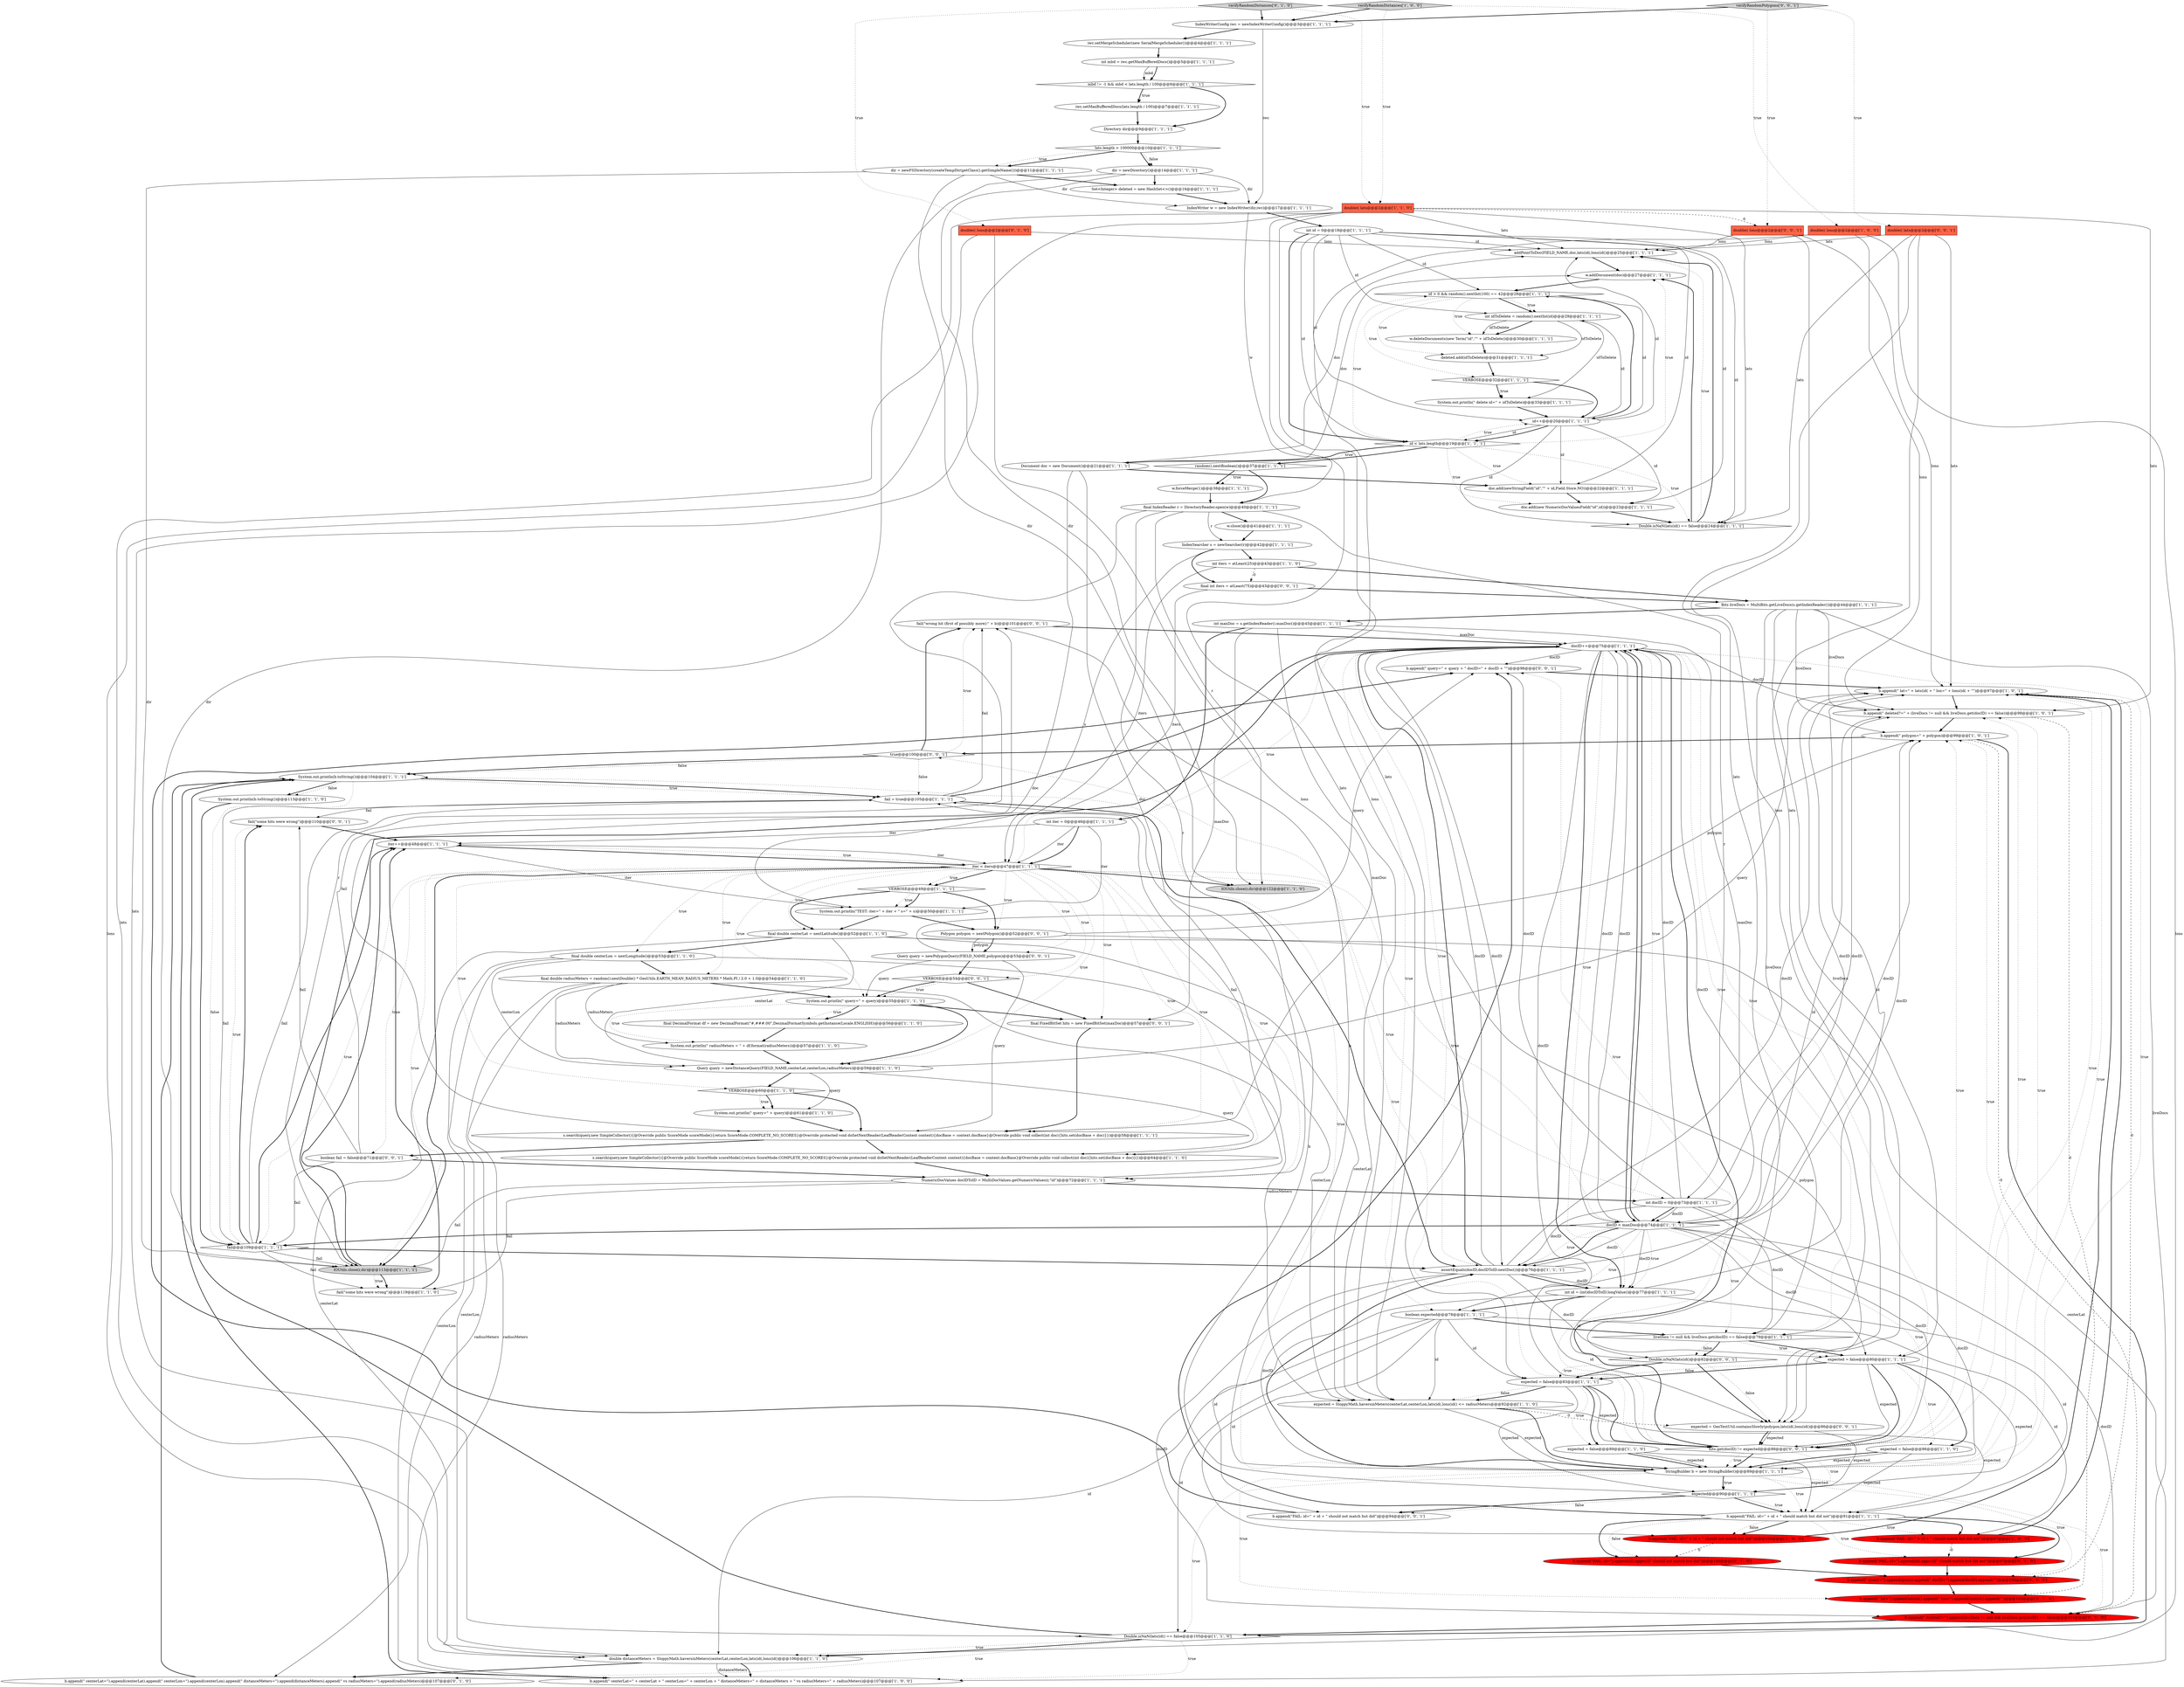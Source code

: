 digraph {
92 [style = filled, label = "fail(\"wrong hit (first of possibly more):\" + b)@@@101@@@['0', '0', '1']", fillcolor = white, shape = ellipse image = "AAA0AAABBB3BBB"];
94 [style = filled, label = "double(( lats@@@2@@@['0', '0', '1']", fillcolor = tomato, shape = box image = "AAA0AAABBB3BBB"];
21 [style = filled, label = "VERBOSE@@@49@@@['1', '1', '1']", fillcolor = white, shape = diamond image = "AAA0AAABBB1BBB"];
68 [style = filled, label = "expected = false@@@83@@@['1', '1', '1']", fillcolor = white, shape = ellipse image = "AAA0AAABBB1BBB"];
93 [style = filled, label = "final int iters = atLeast(75)@@@43@@@['0', '0', '1']", fillcolor = white, shape = ellipse image = "AAA0AAABBB3BBB"];
14 [style = filled, label = "b.append(\"FAIL: id=\" + id + \" should not match but did\")@@@100@@@['1', '0', '0']", fillcolor = red, shape = ellipse image = "AAA1AAABBB1BBB"];
40 [style = filled, label = "int id = 0@@@18@@@['1', '1', '1']", fillcolor = white, shape = ellipse image = "AAA0AAABBB1BBB"];
74 [style = filled, label = "int maxDoc = s.getIndexReader().maxDoc()@@@45@@@['1', '1', '1']", fillcolor = white, shape = ellipse image = "AAA0AAABBB1BBB"];
10 [style = filled, label = "VERBOSE@@@60@@@['1', '1', '0']", fillcolor = white, shape = diamond image = "AAA0AAABBB1BBB"];
0 [style = filled, label = "final IndexReader r = DirectoryReader.open(w)@@@40@@@['1', '1', '1']", fillcolor = white, shape = ellipse image = "AAA0AAABBB1BBB"];
33 [style = filled, label = "addPointToDoc(FIELD_NAME,doc,lats(id(,lons(id()@@@25@@@['1', '1', '1']", fillcolor = white, shape = ellipse image = "AAA0AAABBB1BBB"];
73 [style = filled, label = "docID++@@@75@@@['1', '1', '1']", fillcolor = white, shape = ellipse image = "AAA0AAABBB1BBB"];
17 [style = filled, label = "System.out.println(\"TEST: iter=\" + iter + \" s=\" + s)@@@50@@@['1', '1', '1']", fillcolor = white, shape = ellipse image = "AAA0AAABBB1BBB"];
28 [style = filled, label = "int mbd = iwc.getMaxBufferedDocs()@@@5@@@['1', '1', '1']", fillcolor = white, shape = ellipse image = "AAA0AAABBB1BBB"];
38 [style = filled, label = "System.out.println(\" delete id=\" + idToDelete)@@@33@@@['1', '1', '1']", fillcolor = white, shape = ellipse image = "AAA0AAABBB1BBB"];
54 [style = filled, label = "iter++@@@48@@@['1', '1', '1']", fillcolor = white, shape = ellipse image = "AAA0AAABBB1BBB"];
95 [style = filled, label = "b.append(\" query=\" + query + \" docID=\" + docID + \"\")@@@96@@@['0', '0', '1']", fillcolor = white, shape = ellipse image = "AAA0AAABBB3BBB"];
108 [style = filled, label = "VERBOSE@@@54@@@['0', '0', '1']", fillcolor = white, shape = diamond image = "AAA0AAABBB3BBB"];
52 [style = filled, label = "fail = true@@@105@@@['1', '1', '1']", fillcolor = white, shape = ellipse image = "AAA0AAABBB1BBB"];
72 [style = filled, label = "expected = false@@@89@@@['1', '1', '0']", fillcolor = white, shape = ellipse image = "AAA0AAABBB1BBB"];
13 [style = filled, label = "IndexSearcher s = newSearcher(r)@@@42@@@['1', '1', '1']", fillcolor = white, shape = ellipse image = "AAA0AAABBB1BBB"];
15 [style = filled, label = "iwc.setMergeScheduler(new SerialMergeScheduler())@@@4@@@['1', '1', '1']", fillcolor = white, shape = ellipse image = "AAA0AAABBB1BBB"];
104 [style = filled, label = "hits.get(docID) != expected@@@88@@@['0', '0', '1']", fillcolor = white, shape = diamond image = "AAA0AAABBB3BBB"];
48 [style = filled, label = "mbd != -1 && mbd < lats.length / 100@@@6@@@['1', '1', '1']", fillcolor = white, shape = diamond image = "AAA0AAABBB1BBB"];
56 [style = filled, label = "dir = newDirectory()@@@14@@@['1', '1', '1']", fillcolor = white, shape = ellipse image = "AAA0AAABBB1BBB"];
102 [style = filled, label = "fail(\"some hits were wrong\")@@@110@@@['0', '0', '1']", fillcolor = white, shape = ellipse image = "AAA0AAABBB3BBB"];
20 [style = filled, label = "System.out.println(\" query=\" + query)@@@61@@@['1', '1', '0']", fillcolor = white, shape = ellipse image = "AAA0AAABBB1BBB"];
16 [style = filled, label = "IndexWriter w = new IndexWriter(dir,iwc)@@@17@@@['1', '1', '1']", fillcolor = white, shape = ellipse image = "AAA0AAABBB1BBB"];
8 [style = filled, label = "fail@@@109@@@['1', '1', '1']", fillcolor = white, shape = diamond image = "AAA0AAABBB1BBB"];
96 [style = filled, label = "expected = GeoTestUtil.containsSlowly(polygon,lats(id(,lons(id()@@@86@@@['0', '0', '1']", fillcolor = white, shape = ellipse image = "AAA0AAABBB3BBB"];
105 [style = filled, label = "Query query = newPolygonQuery(FIELD_NAME,polygon)@@@53@@@['0', '0', '1']", fillcolor = white, shape = ellipse image = "AAA0AAABBB3BBB"];
3 [style = filled, label = "double distanceMeters = SloppyMath.haversinMeters(centerLat,centerLon,lats(id(,lons(id()@@@106@@@['1', '1', '0']", fillcolor = white, shape = ellipse image = "AAA0AAABBB1BBB"];
80 [style = filled, label = "int iter = 0@@@46@@@['1', '1', '1']", fillcolor = white, shape = ellipse image = "AAA0AAABBB1BBB"];
26 [style = filled, label = "int idToDelete = random().nextInt(id)@@@29@@@['1', '1', '1']", fillcolor = white, shape = ellipse image = "AAA0AAABBB1BBB"];
46 [style = filled, label = "assertEquals(docID,docIDToID.nextDoc())@@@76@@@['1', '1', '1']", fillcolor = white, shape = ellipse image = "AAA0AAABBB1BBB"];
50 [style = filled, label = "w.addDocument(doc)@@@27@@@['1', '1', '1']", fillcolor = white, shape = ellipse image = "AAA0AAABBB1BBB"];
18 [style = filled, label = "w.deleteDocuments(new Term(\"id\",\"\" + idToDelete))@@@30@@@['1', '1', '1']", fillcolor = white, shape = ellipse image = "AAA0AAABBB1BBB"];
65 [style = filled, label = "double(( lons@@@2@@@['1', '0', '0']", fillcolor = tomato, shape = box image = "AAA0AAABBB1BBB"];
5 [style = filled, label = "System.out.println(b.toString())@@@113@@@['1', '1', '0']", fillcolor = white, shape = ellipse image = "AAA0AAABBB1BBB"];
84 [style = filled, label = "b.append(\" centerLat=\").append(centerLat).append(\" centerLon=\").append(centerLon).append(\" distanceMeters=\").append(distanceMeters).append(\" vs radiusMeters=\").append(radiusMeters)@@@107@@@['0', '1', '0']", fillcolor = white, shape = ellipse image = "AAA0AAABBB2BBB"];
7 [style = filled, label = "int iters = atLeast(25)@@@43@@@['1', '1', '0']", fillcolor = white, shape = ellipse image = "AAA0AAABBB1BBB"];
101 [style = filled, label = "b.append(\"FAIL: id=\" + id + \" should not match but did\")@@@94@@@['0', '0', '1']", fillcolor = white, shape = ellipse image = "AAA0AAABBB3BBB"];
90 [style = filled, label = "verifyRandomDistances['0', '1', '0']", fillcolor = lightgray, shape = diamond image = "AAA0AAABBB2BBB"];
27 [style = filled, label = "IOUtils.close(r,dir)@@@113@@@['1', '1', '1']", fillcolor = lightgray, shape = ellipse image = "AAA0AAABBB1BBB"];
77 [style = filled, label = "Directory dir@@@9@@@['1', '1', '1']", fillcolor = white, shape = ellipse image = "AAA0AAABBB1BBB"];
107 [style = filled, label = "boolean fail = false@@@71@@@['0', '0', '1']", fillcolor = white, shape = ellipse image = "AAA0AAABBB3BBB"];
91 [style = filled, label = "b.append(\"FAIL: id=\").append(id).append(\" should match but did not\")@@@97@@@['0', '1', '0']", fillcolor = red, shape = ellipse image = "AAA1AAABBB2BBB"];
59 [style = filled, label = "b.append(\" deleted?=\" + (liveDocs != null && liveDocs.get(docID) == false))@@@98@@@['1', '0', '1']", fillcolor = white, shape = ellipse image = "AAA0AAABBB1BBB"];
69 [style = filled, label = "b.append(\" polygon=\" + polygon)@@@99@@@['1', '0', '1']", fillcolor = white, shape = ellipse image = "AAA0AAABBB1BBB"];
103 [style = filled, label = "Double.isNaN(lats(id()@@@82@@@['0', '0', '1']", fillcolor = white, shape = diamond image = "AAA0AAABBB3BBB"];
24 [style = filled, label = "s.search(query,new SimpleCollector(){@Override public ScoreMode scoreMode(){return ScoreMode.COMPLETE_NO_SCORES}@Override protected void doSetNextReader(LeafReaderContext context){docBase = context.docBase}@Override public void collect(int doc){hits.set(docBase + doc)}})@@@64@@@['1', '1', '0']", fillcolor = white, shape = ellipse image = "AAA0AAABBB1BBB"];
75 [style = filled, label = "expected = SloppyMath.haversinMeters(centerLat,centerLon,lats(id(,lons(id() <= radiusMeters@@@92@@@['1', '1', '0']", fillcolor = white, shape = ellipse image = "AAA0AAABBB1BBB"];
89 [style = filled, label = "double(( lons@@@2@@@['0', '1', '0']", fillcolor = tomato, shape = box image = "AAA0AAABBB2BBB"];
62 [style = filled, label = "b.append(\" lat=\" + lats(id( + \" lon=\" + lons(id( + \"\")@@@97@@@['1', '0', '1']", fillcolor = white, shape = ellipse image = "AAA0AAABBB1BBB"];
76 [style = filled, label = "boolean expected@@@78@@@['1', '1', '1']", fillcolor = white, shape = ellipse image = "AAA0AAABBB1BBB"];
30 [style = filled, label = "s.search(query,new SimpleCollector(){@Override public ScoreMode scoreMode(){return ScoreMode.COMPLETE_NO_SCORES}@Override protected void doSetNextReader(LeafReaderContext context){docBase = context.docBase}@Override public void collect(int doc){hits.set(docBase + doc)}})@@@58@@@['1', '1', '1']", fillcolor = white, shape = ellipse image = "AAA0AAABBB1BBB"];
97 [style = filled, label = "double(( lons@@@2@@@['0', '0', '1']", fillcolor = tomato, shape = box image = "AAA0AAABBB3BBB"];
71 [style = filled, label = "final double radiusMeters = random().nextDouble() * GeoUtils.EARTH_MEAN_RADIUS_METERS * Math.PI / 2.0 + 1.0@@@54@@@['1', '1', '0']", fillcolor = white, shape = ellipse image = "AAA0AAABBB1BBB"];
9 [style = filled, label = "id++@@@20@@@['1', '1', '1']", fillcolor = white, shape = ellipse image = "AAA0AAABBB1BBB"];
99 [style = filled, label = "true@@@100@@@['0', '0', '1']", fillcolor = white, shape = diamond image = "AAA0AAABBB3BBB"];
85 [style = filled, label = "b.append(\" lat=\").append(lats(id().append(\" lon=\").append(lons(id().append(\"\")@@@103@@@['0', '1', '0']", fillcolor = red, shape = ellipse image = "AAA1AAABBB2BBB"];
55 [style = filled, label = "Query query = newDistanceQuery(FIELD_NAME,centerLat,centerLon,radiusMeters)@@@59@@@['1', '1', '0']", fillcolor = white, shape = ellipse image = "AAA0AAABBB1BBB"];
6 [style = filled, label = "doc.add(new NumericDocValuesField(\"id\",id))@@@23@@@['1', '1', '1']", fillcolor = white, shape = ellipse image = "AAA0AAABBB1BBB"];
34 [style = filled, label = "final double centerLon = nextLongitude()@@@53@@@['1', '1', '0']", fillcolor = white, shape = ellipse image = "AAA0AAABBB1BBB"];
100 [style = filled, label = "final FixedBitSet hits = new FixedBitSet(maxDoc)@@@57@@@['0', '0', '1']", fillcolor = white, shape = ellipse image = "AAA0AAABBB3BBB"];
106 [style = filled, label = "Polygon polygon = nextPolygon()@@@52@@@['0', '0', '1']", fillcolor = white, shape = ellipse image = "AAA0AAABBB3BBB"];
44 [style = filled, label = "final double centerLat = nextLatitude()@@@52@@@['1', '1', '0']", fillcolor = white, shape = ellipse image = "AAA0AAABBB1BBB"];
61 [style = filled, label = "expected@@@90@@@['1', '1', '1']", fillcolor = white, shape = diamond image = "AAA0AAABBB1BBB"];
98 [style = filled, label = "verifyRandomPolygons['0', '0', '1']", fillcolor = lightgray, shape = diamond image = "AAA0AAABBB3BBB"];
19 [style = filled, label = "iwc.setMaxBufferedDocs(lats.length / 100)@@@7@@@['1', '1', '1']", fillcolor = white, shape = ellipse image = "AAA0AAABBB1BBB"];
31 [style = filled, label = "NumericDocValues docIDToID = MultiDocValues.getNumericValues(r,\"id\")@@@72@@@['1', '1', '1']", fillcolor = white, shape = ellipse image = "AAA0AAABBB1BBB"];
70 [style = filled, label = "double(( lats@@@2@@@['1', '1', '0']", fillcolor = tomato, shape = box image = "AAA0AAABBB1BBB"];
78 [style = filled, label = "liveDocs != null && liveDocs.get(docID) == false@@@79@@@['1', '1', '1']", fillcolor = white, shape = diamond image = "AAA0AAABBB1BBB"];
32 [style = filled, label = "w.forceMerge(1)@@@38@@@['1', '1', '1']", fillcolor = white, shape = ellipse image = "AAA0AAABBB1BBB"];
23 [style = filled, label = "b.append(\"FAIL: id=\" + id + \" should match but did not\")@@@91@@@['1', '1', '1']", fillcolor = white, shape = ellipse image = "AAA0AAABBB1BBB"];
12 [style = filled, label = "id > 0 && random().nextInt(100) == 42@@@28@@@['1', '1', '1']", fillcolor = white, shape = diamond image = "AAA0AAABBB1BBB"];
67 [style = filled, label = "VERBOSE@@@32@@@['1', '1', '1']", fillcolor = white, shape = diamond image = "AAA0AAABBB1BBB"];
1 [style = filled, label = "System.out.println(\" query=\" + query)@@@55@@@['1', '1', '1']", fillcolor = white, shape = ellipse image = "AAA0AAABBB1BBB"];
81 [style = filled, label = "int docID = 0@@@73@@@['1', '1', '1']", fillcolor = white, shape = ellipse image = "AAA0AAABBB1BBB"];
45 [style = filled, label = "id < lats.length@@@19@@@['1', '1', '1']", fillcolor = white, shape = diamond image = "AAA0AAABBB1BBB"];
87 [style = filled, label = "b.append(\"FAIL: id=\").append(id).append(\" should not match but did\")@@@100@@@['0', '1', '0']", fillcolor = red, shape = ellipse image = "AAA1AAABBB2BBB"];
82 [style = filled, label = "Bits liveDocs = MultiBits.getLiveDocs(s.getIndexReader())@@@44@@@['1', '1', '1']", fillcolor = white, shape = ellipse image = "AAA0AAABBB1BBB"];
64 [style = filled, label = "IOUtils.close(r,dir)@@@122@@@['1', '1', '0']", fillcolor = lightgray, shape = ellipse image = "AAA0AAABBB1BBB"];
4 [style = filled, label = "verifyRandomDistances['1', '0', '0']", fillcolor = lightgray, shape = diamond image = "AAA0AAABBB1BBB"];
29 [style = filled, label = "System.out.println(b.toString())@@@104@@@['1', '1', '1']", fillcolor = white, shape = ellipse image = "AAA0AAABBB1BBB"];
49 [style = filled, label = "b.append(\"FAIL: id=\" + id + \" should match but did not\")@@@97@@@['1', '0', '0']", fillcolor = red, shape = ellipse image = "AAA1AAABBB1BBB"];
53 [style = filled, label = "Double.isNaN(lats(id() == false@@@24@@@['1', '1', '1']", fillcolor = white, shape = diamond image = "AAA0AAABBB1BBB"];
88 [style = filled, label = "b.append(\" query=\").append(query).append(\" docID=\").append(docID).append(\"\")@@@102@@@['0', '1', '0']", fillcolor = red, shape = ellipse image = "AAA1AAABBB2BBB"];
47 [style = filled, label = "deleted.add(idToDelete)@@@31@@@['1', '1', '1']", fillcolor = white, shape = ellipse image = "AAA0AAABBB1BBB"];
42 [style = filled, label = "IndexWriterConfig iwc = newIndexWriterConfig()@@@3@@@['1', '1', '1']", fillcolor = white, shape = ellipse image = "AAA0AAABBB1BBB"];
35 [style = filled, label = "int id = (int)docIDToID.longValue()@@@77@@@['1', '1', '1']", fillcolor = white, shape = ellipse image = "AAA0AAABBB1BBB"];
39 [style = filled, label = "System.out.println(\" radiusMeters = \" + df.format(radiusMeters))@@@57@@@['1', '1', '0']", fillcolor = white, shape = ellipse image = "AAA0AAABBB1BBB"];
63 [style = filled, label = "b.append(\" centerLat=\" + centerLat + \" centerLon=\" + centerLon + \" distanceMeters=\" + distanceMeters + \" vs radiusMeters=\" + radiusMeters)@@@107@@@['1', '0', '0']", fillcolor = white, shape = ellipse image = "AAA0AAABBB1BBB"];
43 [style = filled, label = "iter < iters@@@47@@@['1', '1', '1']", fillcolor = white, shape = diamond image = "AAA0AAABBB1BBB"];
41 [style = filled, label = "docID < maxDoc@@@74@@@['1', '1', '1']", fillcolor = white, shape = diamond image = "AAA0AAABBB1BBB"];
2 [style = filled, label = "expected = false@@@80@@@['1', '1', '1']", fillcolor = white, shape = ellipse image = "AAA0AAABBB1BBB"];
37 [style = filled, label = "dir = newFSDirectory(createTempDir(getClass().getSimpleName()))@@@11@@@['1', '1', '1']", fillcolor = white, shape = ellipse image = "AAA0AAABBB1BBB"];
58 [style = filled, label = "w.close()@@@41@@@['1', '1', '1']", fillcolor = white, shape = ellipse image = "AAA0AAABBB1BBB"];
36 [style = filled, label = "Double.isNaN(lats(id() == false@@@105@@@['1', '1', '0']", fillcolor = white, shape = diamond image = "AAA0AAABBB1BBB"];
51 [style = filled, label = "expected = false@@@86@@@['1', '1', '0']", fillcolor = white, shape = ellipse image = "AAA0AAABBB1BBB"];
86 [style = filled, label = "b.append(\" deleted?=\").append(liveDocs != null && liveDocs.get(docID) == false)@@@104@@@['0', '1', '0']", fillcolor = red, shape = ellipse image = "AAA1AAABBB2BBB"];
11 [style = filled, label = "StringBuilder b = new StringBuilder()@@@89@@@['1', '1', '1']", fillcolor = white, shape = ellipse image = "AAA0AAABBB1BBB"];
57 [style = filled, label = "Document doc = new Document()@@@21@@@['1', '1', '1']", fillcolor = white, shape = ellipse image = "AAA0AAABBB1BBB"];
83 [style = filled, label = "final DecimalFormat df = new DecimalFormat(\"#,###.00\",DecimalFormatSymbols.getInstance(Locale.ENGLISH))@@@56@@@['1', '1', '0']", fillcolor = white, shape = ellipse image = "AAA0AAABBB1BBB"];
79 [style = filled, label = "Set<Integer> deleted = new HashSet<>()@@@16@@@['1', '1', '1']", fillcolor = white, shape = ellipse image = "AAA0AAABBB1BBB"];
25 [style = filled, label = "fail(\"some hits were wrong\")@@@119@@@['1', '1', '0']", fillcolor = white, shape = ellipse image = "AAA0AAABBB1BBB"];
60 [style = filled, label = "random().nextBoolean()@@@37@@@['1', '1', '1']", fillcolor = white, shape = diamond image = "AAA0AAABBB1BBB"];
66 [style = filled, label = "lats.length > 100000@@@10@@@['1', '1', '1']", fillcolor = white, shape = diamond image = "AAA0AAABBB1BBB"];
22 [style = filled, label = "doc.add(newStringField(\"id\",\"\" + id,Field.Store.NO))@@@22@@@['1', '1', '1']", fillcolor = white, shape = ellipse image = "AAA0AAABBB1BBB"];
73->2 [style = dotted, label="true"];
48->77 [style = bold, label=""];
54->43 [style = solid, label="iter"];
36->29 [style = bold, label=""];
81->95 [style = solid, label="docID"];
45->57 [style = dotted, label="true"];
60->32 [style = bold, label=""];
84->29 [style = bold, label=""];
37->79 [style = bold, label=""];
0->81 [style = solid, label="r"];
105->30 [style = solid, label="query"];
12->9 [style = bold, label=""];
8->27 [style = solid, label="fail"];
61->101 [style = bold, label=""];
16->0 [style = solid, label="w"];
17->106 [style = bold, label=""];
45->57 [style = bold, label=""];
67->9 [style = bold, label=""];
73->78 [style = solid, label="docID"];
82->59 [style = solid, label="liveDocs"];
43->8 [style = dotted, label="true"];
56->27 [style = solid, label="dir"];
40->12 [style = solid, label="id"];
35->62 [style = solid, label="id"];
94->53 [style = solid, label="lats"];
46->86 [style = solid, label="docID"];
67->38 [style = bold, label=""];
23->49 [style = bold, label=""];
55->20 [style = solid, label="query"];
60->0 [style = bold, label=""];
41->76 [style = dotted, label="true"];
55->62 [style = solid, label="query"];
81->78 [style = solid, label="docID"];
0->58 [style = bold, label=""];
43->108 [style = dotted, label="true"];
9->26 [style = solid, label="id"];
21->17 [style = dotted, label="true"];
40->53 [style = solid, label="id"];
82->2 [style = solid, label="liveDocs"];
33->50 [style = bold, label=""];
29->52 [style = dotted, label="true"];
108->100 [style = bold, label=""];
23->14 [style = bold, label=""];
34->71 [style = bold, label=""];
11->69 [style = dotted, label="true"];
35->103 [style = solid, label="id"];
26->38 [style = solid, label="idToDelete"];
36->84 [style = dotted, label="true"];
92->73 [style = bold, label=""];
23->87 [style = bold, label=""];
103->96 [style = dotted, label="false"];
41->11 [style = solid, label="docID"];
104->73 [style = bold, label=""];
103->96 [style = bold, label=""];
69->99 [style = bold, label=""];
71->1 [style = bold, label=""];
89->33 [style = solid, label="lons"];
104->11 [style = dotted, label="true"];
43->10 [style = dotted, label="true"];
23->87 [style = dotted, label="false"];
41->73 [style = solid, label="docID"];
12->67 [style = dotted, label="true"];
52->8 [style = solid, label="fail"];
44->55 [style = solid, label="centerLat"];
90->89 [style = dotted, label="true"];
2->104 [style = solid, label="expected"];
55->10 [style = bold, label=""];
43->27 [style = dotted, label="true"];
75->11 [style = bold, label=""];
43->106 [style = dotted, label="true"];
35->76 [style = bold, label=""];
44->63 [style = solid, label="centerLat"];
76->3 [style = solid, label="id"];
71->55 [style = solid, label="radiusMeters"];
4->70 [style = dotted, label="true"];
59->69 [style = bold, label=""];
11->86 [style = dotted, label="true"];
73->104 [style = solid, label="docID"];
105->95 [style = solid, label="query"];
0->27 [style = solid, label="r"];
80->43 [style = solid, label="iter"];
46->73 [style = bold, label=""];
93->82 [style = bold, label=""];
81->41 [style = bold, label=""];
90->42 [style = bold, label=""];
68->75 [style = dotted, label="false"];
108->1 [style = dotted, label="true"];
43->71 [style = dotted, label="true"];
0->13 [style = solid, label="r"];
41->35 [style = solid, label="docID"];
57->50 [style = solid, label="doc"];
8->25 [style = solid, label="fail"];
21->106 [style = bold, label=""];
76->14 [style = solid, label="id"];
0->64 [style = solid, label="r"];
0->31 [style = solid, label="r"];
11->62 [style = dotted, label="true"];
2->104 [style = bold, label=""];
87->88 [style = bold, label=""];
78->103 [style = dotted, label="false"];
99->92 [style = bold, label=""];
68->75 [style = bold, label=""];
45->12 [style = dotted, label="true"];
47->67 [style = bold, label=""];
43->31 [style = dotted, label="true"];
108->1 [style = bold, label=""];
75->11 [style = solid, label="expected"];
2->68 [style = bold, label=""];
37->64 [style = solid, label="dir"];
66->56 [style = bold, label=""];
40->45 [style = solid, label="id"];
74->41 [style = solid, label="maxDoc"];
9->22 [style = solid, label="id"];
73->27 [style = bold, label=""];
35->23 [style = solid, label="id"];
29->5 [style = bold, label=""];
83->39 [style = bold, label=""];
2->51 [style = bold, label=""];
9->6 [style = solid, label="id"];
65->3 [style = solid, label="lons"];
31->52 [style = solid, label="fail"];
75->96 [style = dashed, label="0"];
90->70 [style = dotted, label="true"];
71->63 [style = solid, label="radiusMeters"];
56->16 [style = solid, label="dir"];
82->74 [style = bold, label=""];
101->95 [style = bold, label=""];
81->59 [style = solid, label="docID"];
43->54 [style = dotted, label="true"];
97->62 [style = solid, label="lons"];
56->79 [style = bold, label=""];
11->36 [style = dotted, label="true"];
65->75 [style = solid, label="lons"];
99->92 [style = dotted, label="true"];
99->29 [style = bold, label=""];
11->59 [style = dotted, label="true"];
104->99 [style = dotted, label="true"];
82->86 [style = solid, label="liveDocs"];
73->35 [style = bold, label=""];
8->102 [style = dotted, label="true"];
98->94 [style = dotted, label="true"];
41->73 [style = dotted, label="true"];
29->52 [style = bold, label=""];
43->30 [style = dotted, label="true"];
78->2 [style = dotted, label="true"];
6->53 [style = bold, label=""];
75->23 [style = solid, label="expected"];
48->19 [style = dotted, label="true"];
11->61 [style = dotted, label="true"];
29->8 [style = dotted, label="false"];
97->33 [style = solid, label="lons"];
34->75 [style = solid, label="centerLon"];
41->73 [style = bold, label=""];
46->73 [style = solid, label="docID"];
30->24 [style = bold, label=""];
106->105 [style = bold, label=""];
34->55 [style = solid, label="centerLon"];
41->35 [style = dotted, label="true"];
54->43 [style = bold, label=""];
44->3 [style = solid, label="centerLat"];
73->59 [style = solid, label="docID"];
31->25 [style = solid, label="fail"];
46->35 [style = solid, label="docID"];
81->104 [style = solid, label="docID"];
41->69 [style = solid, label="docID"];
70->3 [style = solid, label="lats"];
68->104 [style = solid, label="expected"];
93->43 [style = solid, label="iters"];
77->66 [style = bold, label=""];
43->81 [style = dotted, label="true"];
11->92 [style = solid, label="b"];
68->61 [style = solid, label="expected"];
67->38 [style = dotted, label="true"];
9->53 [style = solid, label="id"];
72->23 [style = solid, label="expected"];
23->95 [style = bold, label=""];
45->53 [style = dotted, label="true"];
25->54 [style = bold, label=""];
10->30 [style = bold, label=""];
35->96 [style = solid, label="id"];
98->42 [style = bold, label=""];
104->61 [style = dotted, label="true"];
40->26 [style = solid, label="id"];
41->62 [style = solid, label="docID"];
43->64 [style = bold, label=""];
10->20 [style = bold, label=""];
94->96 [style = solid, label="lats"];
39->55 [style = bold, label=""];
40->9 [style = solid, label="id"];
73->46 [style = dotted, label="true"];
56->64 [style = solid, label="dir"];
12->26 [style = bold, label=""];
57->30 [style = solid, label="doc"];
107->92 [style = solid, label="fail"];
23->91 [style = bold, label=""];
40->6 [style = solid, label="id"];
104->62 [style = dotted, label="true"];
51->11 [style = solid, label="expected"];
69->36 [style = bold, label=""];
65->59 [style = solid, label="lons"];
37->16 [style = solid, label="dir"];
23->49 [style = dotted, label="true"];
8->46 [style = bold, label=""];
23->14 [style = dotted, label="false"];
66->37 [style = bold, label=""];
48->19 [style = bold, label=""];
88->85 [style = bold, label=""];
40->45 [style = bold, label=""];
44->75 [style = solid, label="centerLat"];
9->45 [style = solid, label="id"];
57->22 [style = bold, label=""];
20->30 [style = bold, label=""];
76->75 [style = solid, label="id"];
57->33 [style = solid, label="doc"];
96->104 [style = solid, label="expected"];
68->104 [style = bold, label=""];
1->55 [style = bold, label=""];
94->33 [style = solid, label="lats"];
41->8 [style = bold, label=""];
32->0 [style = bold, label=""];
70->68 [style = solid, label="lats"];
54->17 [style = solid, label="iter"];
11->46 [style = bold, label=""];
85->86 [style = bold, label=""];
31->81 [style = bold, label=""];
46->2 [style = solid, label="docID"];
107->31 [style = bold, label=""];
43->55 [style = dotted, label="true"];
50->12 [style = bold, label=""];
107->8 [style = solid, label="fail"];
89->3 [style = solid, label="lons"];
80->54 [style = solid, label="iter"];
42->15 [style = bold, label=""];
21->44 [style = bold, label=""];
16->40 [style = bold, label=""];
104->95 [style = dotted, label="true"];
102->54 [style = bold, label=""];
41->46 [style = dotted, label="true"];
100->30 [style = bold, label=""];
73->95 [style = solid, label="docID"];
97->96 [style = solid, label="lons"];
45->50 [style = dotted, label="true"];
35->101 [style = solid, label="id"];
13->17 [style = solid, label="s"];
36->3 [style = dotted, label="true"];
52->92 [style = solid, label="fail"];
99->29 [style = dotted, label="false"];
3->63 [style = solid, label="distanceMeters"];
99->52 [style = dotted, label="false"];
73->46 [style = solid, label="docID"];
27->54 [style = bold, label=""];
41->46 [style = bold, label=""];
57->24 [style = solid, label="doc"];
71->84 [style = solid, label="radiusMeters"];
7->82 [style = bold, label=""];
45->60 [style = bold, label=""];
69->86 [style = dashed, label="0"];
62->88 [style = dashed, label="0"];
52->102 [style = solid, label="fail"];
18->47 [style = bold, label=""];
43->24 [style = dotted, label="true"];
38->9 [style = bold, label=""];
81->41 [style = solid, label="docID"];
94->62 [style = solid, label="lats"];
4->65 [style = dotted, label="true"];
53->50 [style = bold, label=""];
43->107 [style = dotted, label="true"];
12->26 [style = dotted, label="true"];
43->44 [style = dotted, label="true"];
15->28 [style = bold, label=""];
107->102 [style = solid, label="fail"];
24->31 [style = bold, label=""];
70->97 [style = dashed, label="0"];
96->104 [style = bold, label=""];
46->35 [style = bold, label=""];
49->91 [style = dashed, label="0"];
9->12 [style = solid, label="id"];
104->69 [style = dotted, label="true"];
8->54 [style = bold, label=""];
23->91 [style = dotted, label="true"];
74->100 [style = solid, label="maxDoc"];
45->6 [style = dotted, label="true"];
61->52 [style = solid, label="b"];
5->8 [style = bold, label=""];
106->69 [style = solid, label="polygon"];
79->16 [style = bold, label=""];
36->63 [style = dotted, label="true"];
34->63 [style = solid, label="centerLon"];
11->23 [style = dotted, label="true"];
104->11 [style = bold, label=""];
55->24 [style = solid, label="query"];
29->5 [style = dotted, label="false"];
80->17 [style = solid, label="iter"];
76->49 [style = solid, label="id"];
43->34 [style = dotted, label="true"];
1->83 [style = dotted, label="true"];
81->73 [style = solid, label="docID"];
59->85 [style = dashed, label="0"];
105->108 [style = bold, label=""];
41->2 [style = solid, label="docID"];
13->7 [style = bold, label=""];
71->39 [style = solid, label="radiusMeters"];
42->16 [style = solid, label="iwc"];
11->85 [style = dotted, label="true"];
28->48 [style = bold, label=""];
82->69 [style = solid, label="liveDocs"];
14->62 [style = bold, label=""];
43->105 [style = dotted, label="true"];
2->68 [style = dotted, label="false"];
103->68 [style = dotted, label="true"];
3->84 [style = bold, label=""];
31->27 [style = solid, label="fail"];
2->51 [style = dotted, label="true"];
26->18 [style = bold, label=""];
36->3 [style = bold, label=""];
1->39 [style = dotted, label="true"];
51->23 [style = solid, label="expected"];
8->52 [style = solid, label="fail"];
41->104 [style = dotted, label="true"];
89->75 [style = solid, label="lons"];
45->22 [style = dotted, label="true"];
71->75 [style = solid, label="radiusMeters"];
8->102 [style = bold, label=""];
105->1 [style = solid, label="query"];
40->33 [style = solid, label="id"];
53->33 [style = dotted, label="true"];
10->20 [style = dotted, label="true"];
72->11 [style = bold, label=""];
41->86 [style = solid, label="docID"];
2->61 [style = solid, label="expected"];
28->48 [style = solid, label="mbd"];
70->33 [style = solid, label="lats"];
86->36 [style = bold, label=""];
73->41 [style = solid, label="docID"];
17->44 [style = bold, label=""];
73->78 [style = dotted, label="true"];
40->22 [style = solid, label="id"];
94->103 [style = solid, label="lats"];
51->11 [style = bold, label=""];
27->25 [style = bold, label=""];
68->72 [style = dotted, label="true"];
91->88 [style = bold, label=""];
27->25 [style = dotted, label="true"];
68->72 [style = bold, label=""];
1->100 [style = bold, label=""];
34->3 [style = solid, label="centerLon"];
70->53 [style = solid, label="lats"];
52->73 [style = bold, label=""];
37->27 [style = solid, label="dir"];
12->18 [style = dotted, label="true"];
3->63 [style = bold, label=""];
49->62 [style = bold, label=""];
45->9 [style = dotted, label="true"];
1->83 [style = bold, label=""];
96->61 [style = solid, label="expected"];
12->47 [style = dotted, label="true"];
46->62 [style = solid, label="docID"];
76->36 [style = solid, label="id"];
43->27 [style = bold, label=""];
44->34 [style = bold, label=""];
9->33 [style = solid, label="id"];
46->69 [style = solid, label="docID"];
53->33 [style = bold, label=""];
11->88 [style = dotted, label="true"];
104->59 [style = dotted, label="true"];
80->43 [style = bold, label=""];
26->18 [style = solid, label="idToDelete"];
76->68 [style = solid, label="id"];
43->1 [style = dotted, label="true"];
13->93 [style = bold, label=""];
11->61 [style = bold, label=""];
63->29 [style = bold, label=""];
43->100 [style = dotted, label="true"];
72->11 [style = solid, label="expected"];
60->32 [style = dotted, label="true"];
82->78 [style = solid, label="liveDocs"];
22->6 [style = bold, label=""];
26->47 [style = solid, label="idToDelete"];
70->59 [style = solid, label="lats"];
14->87 [style = dashed, label="0"];
52->46 [style = bold, label=""];
78->103 [style = bold, label=""];
78->2 [style = bold, label=""];
11->29 [style = dotted, label="true"];
70->36 [style = solid, label="lats"];
95->62 [style = bold, label=""];
41->46 [style = solid, label="docID"];
66->56 [style = dotted, label="false"];
70->75 [style = solid, label="lats"];
73->41 [style = bold, label=""];
46->11 [style = solid, label="docID"];
76->59 [style = solid, label="id"];
106->96 [style = solid, label="polygon"];
98->97 [style = dotted, label="true"];
106->105 [style = solid, label="polygon"];
73->11 [style = dotted, label="true"];
61->23 [style = bold, label=""];
61->23 [style = dotted, label="true"];
65->33 [style = solid, label="lons"];
73->35 [style = dotted, label="true"];
7->43 [style = solid, label="iters"];
74->30 [style = solid, label="maxDoc"];
19->77 [style = bold, label=""];
74->73 [style = solid, label="maxDoc"];
76->78 [style = bold, label=""];
81->46 [style = solid, label="docID"];
58->13 [style = bold, label=""];
62->59 [style = bold, label=""];
43->21 [style = bold, label=""];
4->42 [style = bold, label=""];
7->93 [style = dashed, label="0"];
74->80 [style = bold, label=""];
43->73 [style = dotted, label="true"];
41->78 [style = dotted, label="true"];
30->107 [style = bold, label=""];
103->68 [style = bold, label=""];
61->101 [style = dotted, label="false"];
9->45 [style = bold, label=""];
73->76 [style = dotted, label="true"];
43->41 [style = dotted, label="true"];
21->17 [style = bold, label=""];
43->21 [style = dotted, label="true"];
66->37 [style = dotted, label="true"];
}
